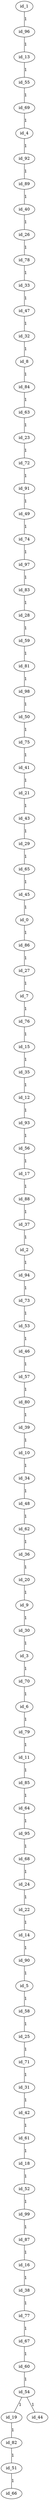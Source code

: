 graph GR{
id_0;
id_1;
id_2;
id_3;
id_4;
id_5;
id_6;
id_7;
id_8;
id_9;
id_10;
id_11;
id_12;
id_13;
id_14;
id_15;
id_16;
id_17;
id_18;
id_19;
id_20;
id_21;
id_22;
id_23;
id_24;
id_25;
id_26;
id_27;
id_28;
id_29;
id_30;
id_31;
id_32;
id_33;
id_34;
id_35;
id_36;
id_37;
id_38;
id_39;
id_40;
id_41;
id_42;
id_43;
id_44;
id_45;
id_46;
id_47;
id_48;
id_49;
id_50;
id_51;
id_52;
id_53;
id_54;
id_55;
id_56;
id_57;
id_58;
id_59;
id_60;
id_61;
id_62;
id_63;
id_64;
id_65;
id_66;
id_67;
id_68;
id_69;
id_70;
id_71;
id_72;
id_73;
id_74;
id_75;
id_76;
id_77;
id_78;
id_79;
id_80;
id_81;
id_82;
id_83;
id_84;
id_85;
id_86;
id_87;
id_88;
id_89;
id_90;
id_91;
id_92;
id_93;
id_94;
id_95;
id_96;
id_97;
id_98;
id_99;
id_1--id_96[label=1];
id_96--id_13[label=1];
id_13--id_55[label=1];
id_55--id_69[label=1];
id_69--id_4[label=1];
id_4--id_92[label=1];
id_92--id_89[label=1];
id_89--id_40[label=1];
id_40--id_26[label=1];
id_26--id_78[label=1];
id_78--id_33[label=1];
id_33--id_47[label=1];
id_47--id_32[label=1];
id_32--id_8[label=1];
id_8--id_84[label=1];
id_84--id_63[label=1];
id_63--id_23[label=1];
id_23--id_72[label=1];
id_72--id_91[label=1];
id_91--id_49[label=1];
id_49--id_74[label=1];
id_74--id_97[label=1];
id_97--id_83[label=1];
id_83--id_28[label=1];
id_28--id_59[label=1];
id_59--id_81[label=1];
id_81--id_98[label=1];
id_98--id_50[label=1];
id_50--id_75[label=1];
id_75--id_41[label=1];
id_41--id_21[label=1];
id_21--id_43[label=1];
id_43--id_29[label=1];
id_29--id_65[label=1];
id_65--id_45[label=1];
id_45--id_0[label=1];
id_0--id_86[label=1];
id_86--id_27[label=1];
id_27--id_7[label=1];
id_7--id_76[label=1];
id_76--id_15[label=1];
id_15--id_35[label=1];
id_35--id_12[label=1];
id_12--id_93[label=1];
id_93--id_56[label=1];
id_56--id_17[label=1];
id_17--id_88[label=1];
id_88--id_37[label=1];
id_37--id_2[label=1];
id_2--id_94[label=1];
id_94--id_73[label=1];
id_73--id_53[label=1];
id_53--id_46[label=1];
id_46--id_57[label=1];
id_57--id_80[label=1];
id_80--id_39[label=1];
id_39--id_10[label=1];
id_10--id_34[label=1];
id_34--id_48[label=1];
id_48--id_62[label=1];
id_62--id_36[label=1];
id_36--id_20[label=1];
id_20--id_9[label=1];
id_9--id_30[label=1];
id_30--id_3[label=1];
id_3--id_70[label=1];
id_70--id_6[label=1];
id_6--id_79[label=1];
id_79--id_11[label=1];
id_11--id_85[label=1];
id_85--id_64[label=1];
id_64--id_95[label=1];
id_95--id_68[label=1];
id_68--id_24[label=1];
id_24--id_22[label=1];
id_22--id_14[label=1];
id_14--id_90[label=1];
id_90--id_5[label=1];
id_5--id_58[label=1];
id_58--id_25[label=1];
id_25--id_71[label=1];
id_71--id_31[label=1];
id_31--id_42[label=1];
id_42--id_61[label=1];
id_61--id_18[label=1];
id_18--id_52[label=1];
id_52--id_99[label=1];
id_99--id_87[label=1];
id_87--id_16[label=1];
id_16--id_38[label=1];
id_38--id_77[label=1];
id_77--id_67[label=1];
id_67--id_60[label=1];
id_60--id_54[label=1];
id_54--id_19[label=1];
id_19--id_82[label=1];
id_82--id_51[label=1];
id_51--id_66[label=1];
id_54--id_44[label=1];
}